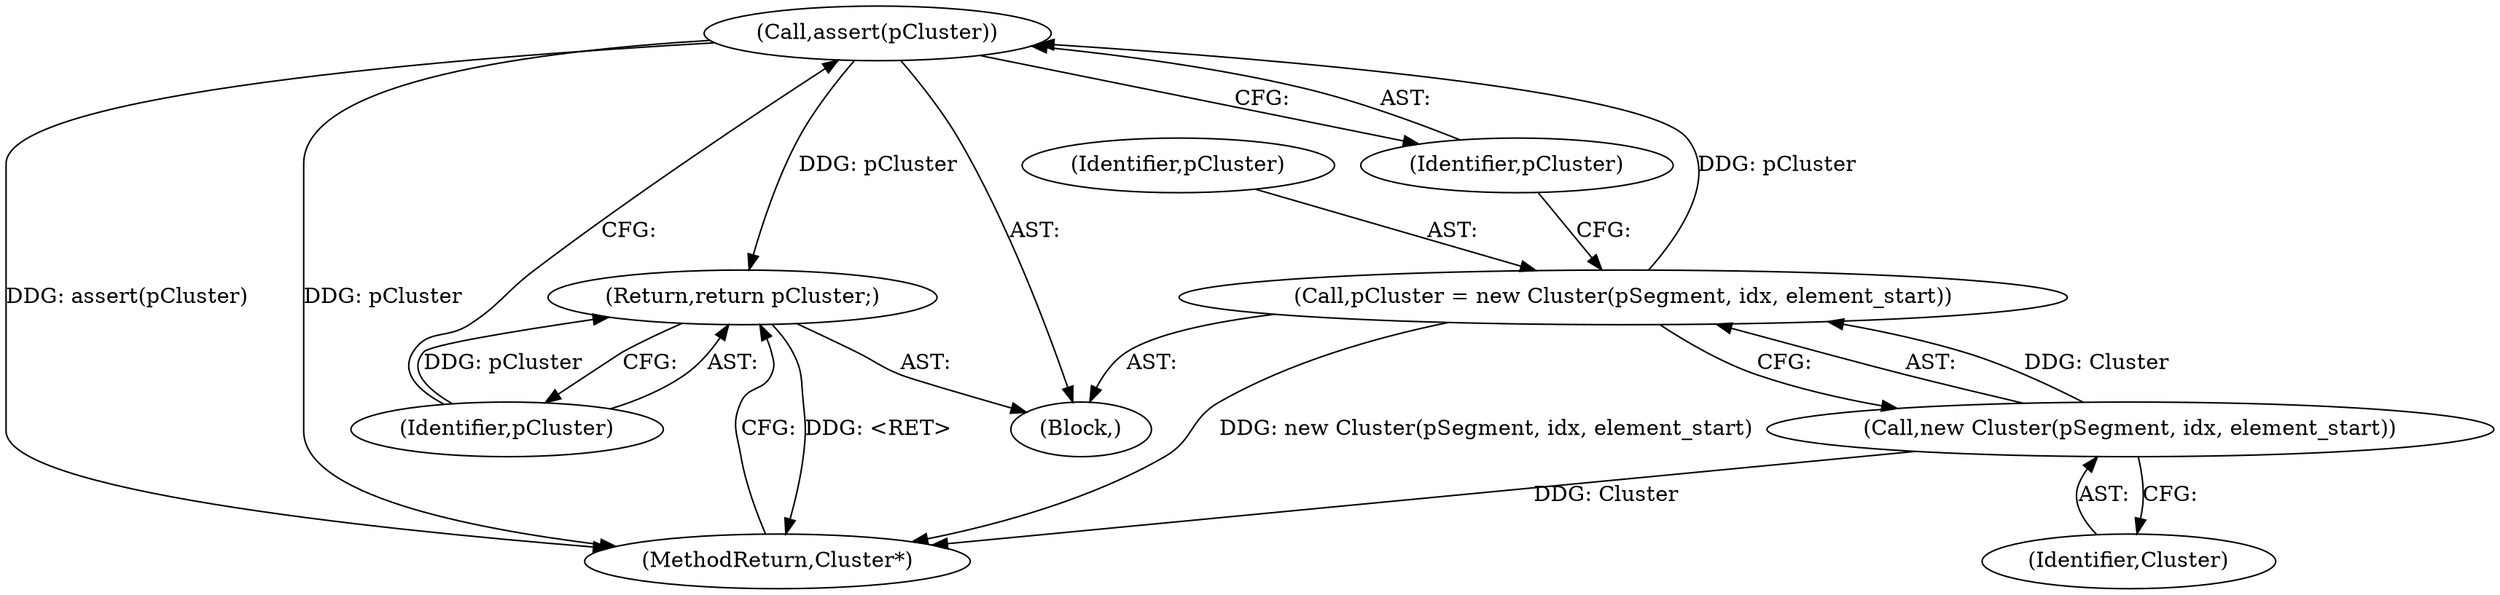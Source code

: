 digraph "1_Android_cc274e2abe8b2a6698a5c47d8aa4bb45f1f9538d_2@API" {
"1000123" [label="(Call,assert(pCluster))"];
"1000119" [label="(Call,pCluster = new Cluster(pSegment, idx, element_start))"];
"1000121" [label="(Call,new Cluster(pSegment, idx, element_start))"];
"1000125" [label="(Return,return pCluster;)"];
"1000120" [label="(Identifier,pCluster)"];
"1000127" [label="(MethodReturn,Cluster*)"];
"1000121" [label="(Call,new Cluster(pSegment, idx, element_start))"];
"1000122" [label="(Identifier,Cluster)"];
"1000119" [label="(Call,pCluster = new Cluster(pSegment, idx, element_start))"];
"1000125" [label="(Return,return pCluster;)"];
"1000124" [label="(Identifier,pCluster)"];
"1000126" [label="(Identifier,pCluster)"];
"1000104" [label="(Block,)"];
"1000123" [label="(Call,assert(pCluster))"];
"1000123" -> "1000104"  [label="AST: "];
"1000123" -> "1000124"  [label="CFG: "];
"1000124" -> "1000123"  [label="AST: "];
"1000126" -> "1000123"  [label="CFG: "];
"1000123" -> "1000127"  [label="DDG: assert(pCluster)"];
"1000123" -> "1000127"  [label="DDG: pCluster"];
"1000119" -> "1000123"  [label="DDG: pCluster"];
"1000123" -> "1000125"  [label="DDG: pCluster"];
"1000119" -> "1000104"  [label="AST: "];
"1000119" -> "1000121"  [label="CFG: "];
"1000120" -> "1000119"  [label="AST: "];
"1000121" -> "1000119"  [label="AST: "];
"1000124" -> "1000119"  [label="CFG: "];
"1000119" -> "1000127"  [label="DDG: new Cluster(pSegment, idx, element_start)"];
"1000121" -> "1000119"  [label="DDG: Cluster"];
"1000121" -> "1000122"  [label="CFG: "];
"1000122" -> "1000121"  [label="AST: "];
"1000121" -> "1000127"  [label="DDG: Cluster"];
"1000125" -> "1000104"  [label="AST: "];
"1000125" -> "1000126"  [label="CFG: "];
"1000126" -> "1000125"  [label="AST: "];
"1000127" -> "1000125"  [label="CFG: "];
"1000125" -> "1000127"  [label="DDG: <RET>"];
"1000126" -> "1000125"  [label="DDG: pCluster"];
}
